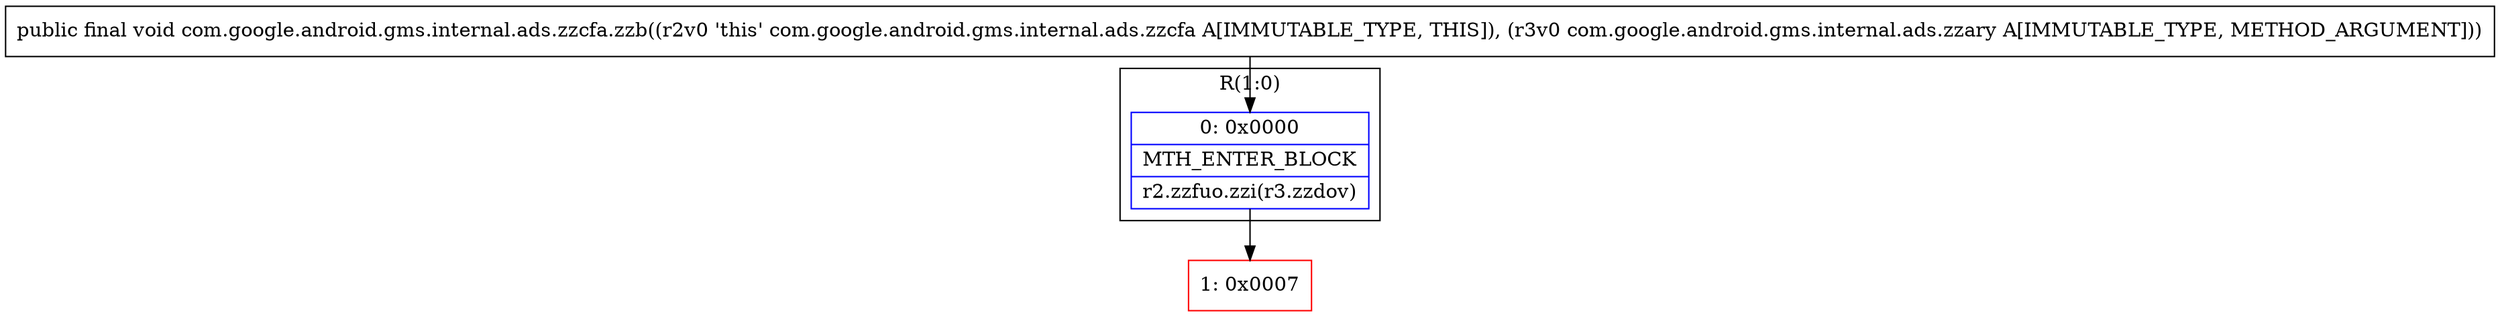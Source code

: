 digraph "CFG forcom.google.android.gms.internal.ads.zzcfa.zzb(Lcom\/google\/android\/gms\/internal\/ads\/zzary;)V" {
subgraph cluster_Region_1025166975 {
label = "R(1:0)";
node [shape=record,color=blue];
Node_0 [shape=record,label="{0\:\ 0x0000|MTH_ENTER_BLOCK\l|r2.zzfuo.zzi(r3.zzdov)\l}"];
}
Node_1 [shape=record,color=red,label="{1\:\ 0x0007}"];
MethodNode[shape=record,label="{public final void com.google.android.gms.internal.ads.zzcfa.zzb((r2v0 'this' com.google.android.gms.internal.ads.zzcfa A[IMMUTABLE_TYPE, THIS]), (r3v0 com.google.android.gms.internal.ads.zzary A[IMMUTABLE_TYPE, METHOD_ARGUMENT])) }"];
MethodNode -> Node_0;
Node_0 -> Node_1;
}

